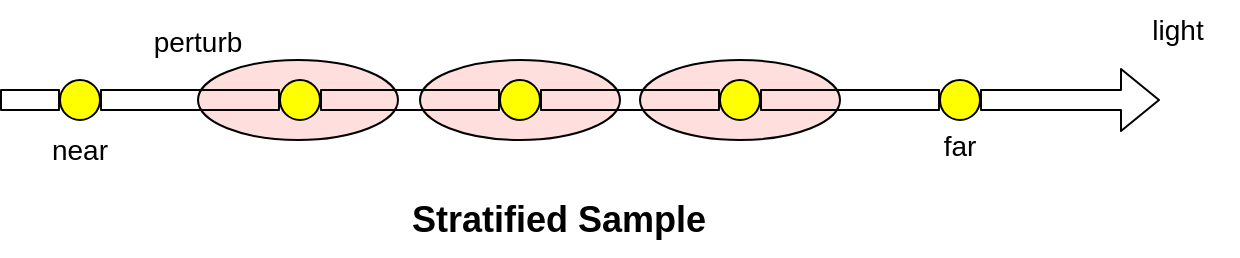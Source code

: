 <mxfile>
    <diagram id="s0A77DTjOOB_HSaQDPje" name="第 1 页">
        <mxGraphModel dx="702" dy="299" grid="1" gridSize="10" guides="1" tooltips="1" connect="1" arrows="1" fold="1" page="1" pageScale="1" pageWidth="1600" pageHeight="1200" math="0" shadow="0">
            <root>
                <mxCell id="0"/>
                <mxCell id="1" parent="0"/>
                <mxCell id="19" value="" style="ellipse;whiteSpace=wrap;html=1;fillColor=#FFDEDE;" vertex="1" parent="1">
                    <mxGeometry x="381" y="62" width="100" height="40" as="geometry"/>
                </mxCell>
                <mxCell id="18" value="" style="ellipse;whiteSpace=wrap;html=1;fillColor=#FFDEDE;" vertex="1" parent="1">
                    <mxGeometry x="271" y="62" width="100" height="40" as="geometry"/>
                </mxCell>
                <mxCell id="15" value="" style="ellipse;whiteSpace=wrap;html=1;fillColor=#FFDEDE;" vertex="1" parent="1">
                    <mxGeometry x="160" y="62" width="100" height="40" as="geometry"/>
                </mxCell>
                <mxCell id="2" value="" style="shape=flexArrow;endArrow=classic;html=1;startArrow=none;" edge="1" parent="1" source="13">
                    <mxGeometry width="50" height="50" relative="1" as="geometry">
                        <mxPoint x="61" y="82" as="sourcePoint"/>
                        <mxPoint x="641" y="82" as="targetPoint"/>
                    </mxGeometry>
                </mxCell>
                <mxCell id="5" value="" style="shape=flexArrow;endArrow=none;html=1;" edge="1" parent="1" target="4">
                    <mxGeometry width="50" height="50" relative="1" as="geometry">
                        <mxPoint x="61" y="82" as="sourcePoint"/>
                        <mxPoint x="641" y="82" as="targetPoint"/>
                    </mxGeometry>
                </mxCell>
                <mxCell id="4" value="" style="ellipse;whiteSpace=wrap;html=1;aspect=fixed;fillColor=#FFFF00;" vertex="1" parent="1">
                    <mxGeometry x="91" y="72" width="20" height="20" as="geometry"/>
                </mxCell>
                <mxCell id="7" value="" style="shape=flexArrow;endArrow=none;html=1;startArrow=none;" edge="1" parent="1" source="4" target="6">
                    <mxGeometry width="50" height="50" relative="1" as="geometry">
                        <mxPoint x="111" y="82" as="sourcePoint"/>
                        <mxPoint x="641" y="82" as="targetPoint"/>
                    </mxGeometry>
                </mxCell>
                <mxCell id="6" value="" style="ellipse;whiteSpace=wrap;html=1;aspect=fixed;fillColor=#FFFF00;" vertex="1" parent="1">
                    <mxGeometry x="201" y="72" width="20" height="20" as="geometry"/>
                </mxCell>
                <mxCell id="10" value="" style="shape=flexArrow;endArrow=none;html=1;startArrow=none;" edge="1" parent="1" source="6" target="8">
                    <mxGeometry width="50" height="50" relative="1" as="geometry">
                        <mxPoint x="221" y="82" as="sourcePoint"/>
                        <mxPoint x="641" y="82" as="targetPoint"/>
                    </mxGeometry>
                </mxCell>
                <mxCell id="8" value="" style="ellipse;whiteSpace=wrap;html=1;aspect=fixed;fillColor=#FFFF00;" vertex="1" parent="1">
                    <mxGeometry x="311" y="72" width="20" height="20" as="geometry"/>
                </mxCell>
                <mxCell id="12" value="" style="shape=flexArrow;endArrow=none;html=1;startArrow=none;" edge="1" parent="1" source="8" target="11">
                    <mxGeometry width="50" height="50" relative="1" as="geometry">
                        <mxPoint x="331" y="82" as="sourcePoint"/>
                        <mxPoint x="641" y="82" as="targetPoint"/>
                    </mxGeometry>
                </mxCell>
                <mxCell id="11" value="" style="ellipse;whiteSpace=wrap;html=1;aspect=fixed;fillColor=#FFFF00;" vertex="1" parent="1">
                    <mxGeometry x="421" y="72" width="20" height="20" as="geometry"/>
                </mxCell>
                <mxCell id="14" value="" style="shape=flexArrow;endArrow=none;html=1;startArrow=none;" edge="1" parent="1" source="11" target="13">
                    <mxGeometry width="50" height="50" relative="1" as="geometry">
                        <mxPoint x="441" y="82" as="sourcePoint"/>
                        <mxPoint x="641" y="82" as="targetPoint"/>
                    </mxGeometry>
                </mxCell>
                <mxCell id="13" value="" style="ellipse;whiteSpace=wrap;html=1;aspect=fixed;fillColor=#FFFF00;" vertex="1" parent="1">
                    <mxGeometry x="531" y="72" width="20" height="20" as="geometry"/>
                </mxCell>
                <mxCell id="23" value="&lt;font style=&quot;font-size: 18px;&quot;&gt;Stratified Sample&lt;/font&gt;" style="text;strokeColor=none;fillColor=none;html=1;fontSize=24;fontStyle=1;verticalAlign=middle;align=center;fontFamily=Helvetica;fontColor=default;" vertex="1" parent="1">
                    <mxGeometry x="290" y="120" width="100" height="40" as="geometry"/>
                </mxCell>
                <mxCell id="24" value="&lt;font style=&quot;font-size: 14px;&quot;&gt;perturb&lt;/font&gt;" style="text;html=1;strokeColor=none;fillColor=none;align=center;verticalAlign=middle;whiteSpace=wrap;rounded=0;fontFamily=Helvetica;fontSize=18;fontColor=default;" vertex="1" parent="1">
                    <mxGeometry x="130" y="37" width="60" height="30" as="geometry"/>
                </mxCell>
                <mxCell id="25" value="near" style="text;html=1;strokeColor=none;fillColor=none;align=center;verticalAlign=middle;whiteSpace=wrap;rounded=0;fontFamily=Helvetica;fontSize=14;fontColor=default;" vertex="1" parent="1">
                    <mxGeometry x="71" y="92" width="60" height="30" as="geometry"/>
                </mxCell>
                <mxCell id="26" value="far" style="text;html=1;strokeColor=none;fillColor=none;align=center;verticalAlign=middle;whiteSpace=wrap;rounded=0;fontFamily=Helvetica;fontSize=14;fontColor=default;" vertex="1" parent="1">
                    <mxGeometry x="511" y="90" width="60" height="30" as="geometry"/>
                </mxCell>
                <mxCell id="27" value="light" style="text;html=1;strokeColor=none;fillColor=none;align=center;verticalAlign=middle;whiteSpace=wrap;rounded=0;fontFamily=Helvetica;fontSize=14;fontColor=default;" vertex="1" parent="1">
                    <mxGeometry x="620" y="32" width="60" height="30" as="geometry"/>
                </mxCell>
            </root>
        </mxGraphModel>
    </diagram>
</mxfile>